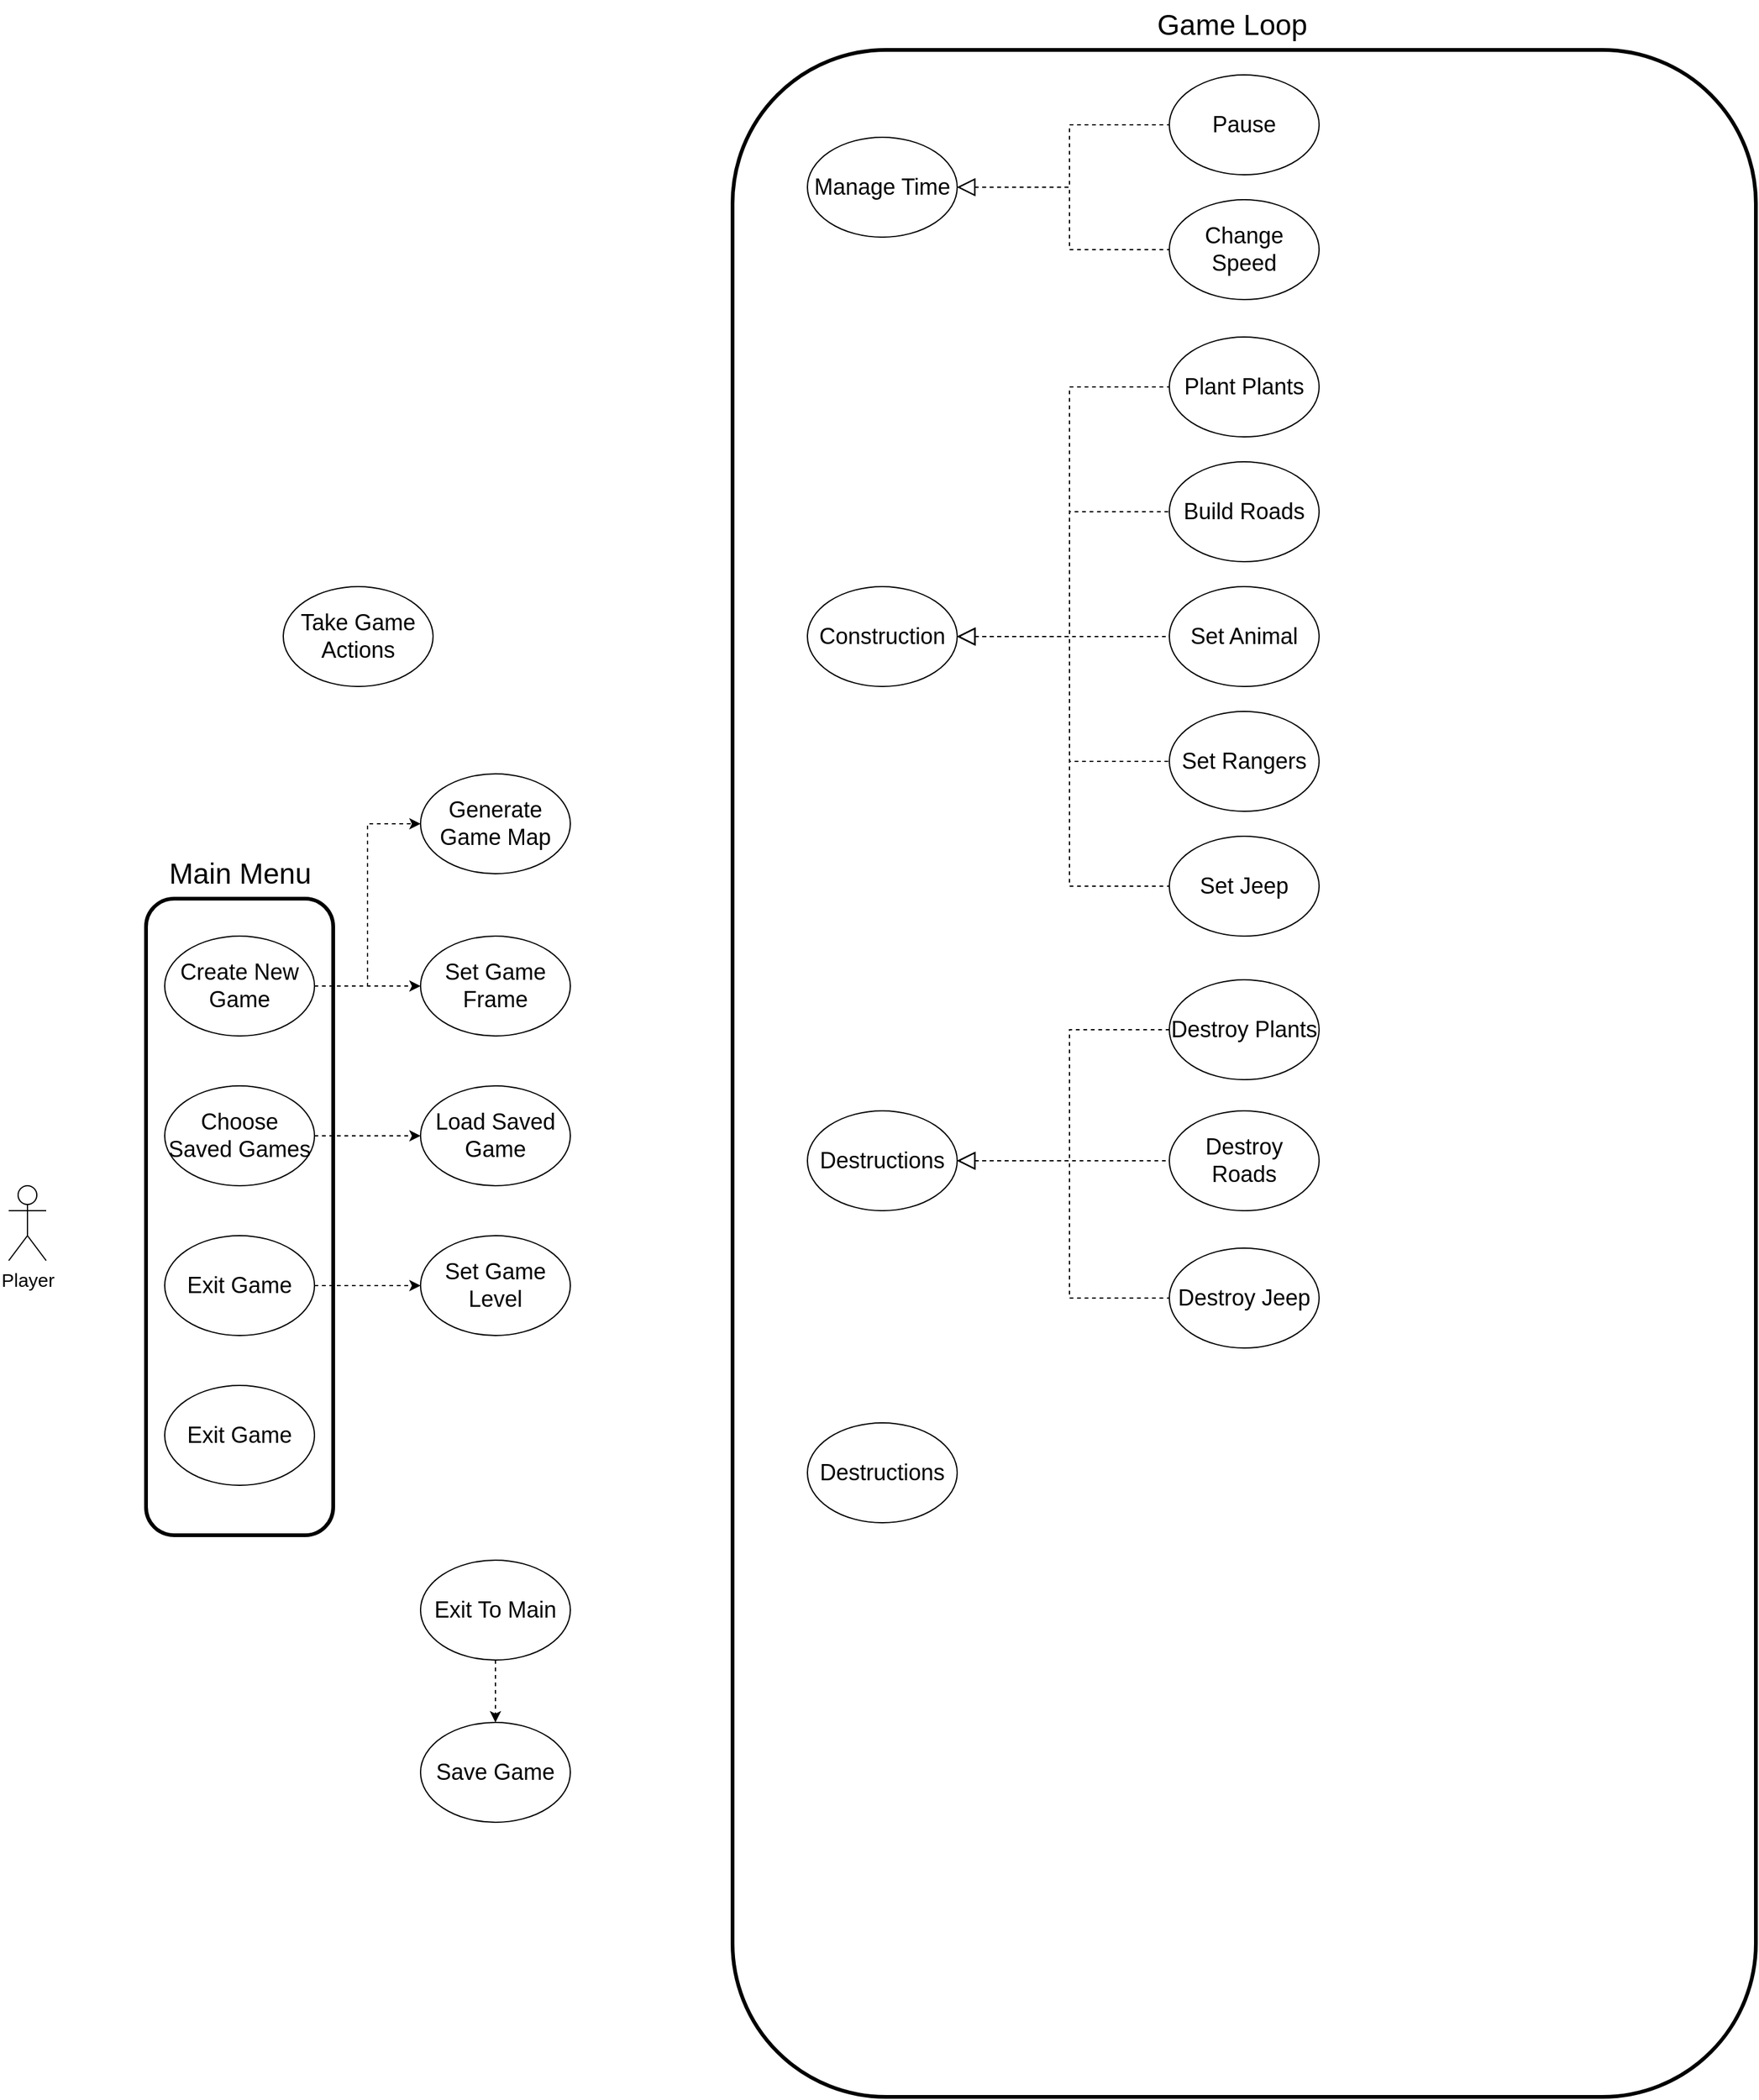 <mxfile version="25.0.3">
  <diagram name="Page-1" id="nh9C89oyDZXrQD6fVJ2X">
    <mxGraphModel dx="2716" dy="2740" grid="1" gridSize="10" guides="1" tooltips="1" connect="1" arrows="1" fold="1" page="1" pageScale="1" pageWidth="850" pageHeight="1100" math="0" shadow="0">
      <root>
        <mxCell id="0" />
        <mxCell id="1" parent="0" />
        <mxCell id="PTDOOUBUL5pwRvwMeehj-1" value="&lt;font style=&quot;font-size: 15px;&quot;&gt;Player&lt;/font&gt;" style="shape=umlActor;verticalLabelPosition=bottom;verticalAlign=top;html=1;outlineConnect=0;" parent="1" vertex="1">
          <mxGeometry x="80" y="230" width="30" height="60" as="geometry" />
        </mxCell>
        <mxCell id="PTDOOUBUL5pwRvwMeehj-7" value="" style="rounded=1;whiteSpace=wrap;html=1;strokeWidth=3;" parent="1" vertex="1">
          <mxGeometry x="190" width="150" height="510" as="geometry" />
        </mxCell>
        <mxCell id="xO45C9cYO4A0cl0hN1IL-15" style="edgeStyle=orthogonalEdgeStyle;rounded=0;orthogonalLoop=1;jettySize=auto;html=1;entryX=0;entryY=0.5;entryDx=0;entryDy=0;dashed=1;" edge="1" parent="1" source="PTDOOUBUL5pwRvwMeehj-5" target="xO45C9cYO4A0cl0hN1IL-11">
          <mxGeometry relative="1" as="geometry" />
        </mxCell>
        <mxCell id="xO45C9cYO4A0cl0hN1IL-16" style="edgeStyle=orthogonalEdgeStyle;rounded=0;orthogonalLoop=1;jettySize=auto;html=1;entryX=0;entryY=0.5;entryDx=0;entryDy=0;dashed=1;" edge="1" parent="1" source="PTDOOUBUL5pwRvwMeehj-5" target="xO45C9cYO4A0cl0hN1IL-10">
          <mxGeometry relative="1" as="geometry" />
        </mxCell>
        <mxCell id="PTDOOUBUL5pwRvwMeehj-5" value="&lt;font style=&quot;font-size: 18px;&quot;&gt;Create New Game&lt;/font&gt;" style="ellipse;whiteSpace=wrap;html=1;" parent="1" vertex="1">
          <mxGeometry x="205" y="30" width="120" height="80" as="geometry" />
        </mxCell>
        <mxCell id="xO45C9cYO4A0cl0hN1IL-17" style="edgeStyle=orthogonalEdgeStyle;rounded=0;orthogonalLoop=1;jettySize=auto;html=1;entryX=0;entryY=0.5;entryDx=0;entryDy=0;dashed=1;" edge="1" parent="1" source="PTDOOUBUL5pwRvwMeehj-8" target="xO45C9cYO4A0cl0hN1IL-12">
          <mxGeometry relative="1" as="geometry" />
        </mxCell>
        <mxCell id="PTDOOUBUL5pwRvwMeehj-8" value="&lt;font style=&quot;font-size: 18px;&quot;&gt;Choose Saved Games&lt;/font&gt;" style="ellipse;whiteSpace=wrap;html=1;" parent="1" vertex="1">
          <mxGeometry x="205" y="150" width="120" height="80" as="geometry" />
        </mxCell>
        <mxCell id="xO45C9cYO4A0cl0hN1IL-18" style="edgeStyle=orthogonalEdgeStyle;rounded=0;orthogonalLoop=1;jettySize=auto;html=1;entryX=0;entryY=0.5;entryDx=0;entryDy=0;dashed=1;" edge="1" parent="1" source="PTDOOUBUL5pwRvwMeehj-9" target="xO45C9cYO4A0cl0hN1IL-13">
          <mxGeometry relative="1" as="geometry" />
        </mxCell>
        <mxCell id="PTDOOUBUL5pwRvwMeehj-9" value="&lt;font style=&quot;font-size: 18px;&quot;&gt;Exit Game&lt;/font&gt;" style="ellipse;whiteSpace=wrap;html=1;" parent="1" vertex="1">
          <mxGeometry x="205" y="270" width="120" height="80" as="geometry" />
        </mxCell>
        <mxCell id="PTDOOUBUL5pwRvwMeehj-10" value="" style="rounded=1;whiteSpace=wrap;html=1;strokeWidth=3;" parent="1" vertex="1">
          <mxGeometry x="660" y="-680" width="820" height="1640" as="geometry" />
        </mxCell>
        <mxCell id="xO45C9cYO4A0cl0hN1IL-26" style="edgeStyle=orthogonalEdgeStyle;rounded=0;orthogonalLoop=1;jettySize=auto;html=1;dashed=1;" edge="1" parent="1" source="xO45C9cYO4A0cl0hN1IL-1" target="xO45C9cYO4A0cl0hN1IL-24">
          <mxGeometry relative="1" as="geometry" />
        </mxCell>
        <mxCell id="xO45C9cYO4A0cl0hN1IL-1" value="&lt;font style=&quot;font-size: 18px;&quot;&gt;Exit To Main&lt;/font&gt;" style="ellipse;whiteSpace=wrap;html=1;" vertex="1" parent="1">
          <mxGeometry x="410" y="530" width="120" height="80" as="geometry" />
        </mxCell>
        <mxCell id="xO45C9cYO4A0cl0hN1IL-2" value="&lt;font style=&quot;font-size: 18px;&quot;&gt;Pause&lt;/font&gt;" style="ellipse;whiteSpace=wrap;html=1;" vertex="1" parent="1">
          <mxGeometry x="1010" y="-660" width="120" height="80" as="geometry" />
        </mxCell>
        <mxCell id="xO45C9cYO4A0cl0hN1IL-3" value="&lt;font style=&quot;font-size: 18px;&quot;&gt;Build Roads&lt;/font&gt;" style="ellipse;whiteSpace=wrap;html=1;" vertex="1" parent="1">
          <mxGeometry x="1010" y="-350" width="120" height="80" as="geometry" />
        </mxCell>
        <mxCell id="xO45C9cYO4A0cl0hN1IL-27" style="edgeStyle=orthogonalEdgeStyle;rounded=0;orthogonalLoop=1;jettySize=auto;html=1;entryX=0;entryY=0.5;entryDx=0;entryDy=0;dashed=1;endArrow=none;endFill=0;startArrow=block;startFill=0;strokeWidth=1;endSize=12;startSize=12;" edge="1" parent="1" source="xO45C9cYO4A0cl0hN1IL-4" target="xO45C9cYO4A0cl0hN1IL-2">
          <mxGeometry relative="1" as="geometry" />
        </mxCell>
        <mxCell id="xO45C9cYO4A0cl0hN1IL-28" style="edgeStyle=orthogonalEdgeStyle;rounded=0;orthogonalLoop=1;jettySize=auto;html=1;entryX=0;entryY=0.5;entryDx=0;entryDy=0;dashed=1;endArrow=none;endFill=0;startArrow=block;startFill=0;startSize=12;" edge="1" parent="1" source="xO45C9cYO4A0cl0hN1IL-4" target="xO45C9cYO4A0cl0hN1IL-5">
          <mxGeometry relative="1" as="geometry" />
        </mxCell>
        <mxCell id="xO45C9cYO4A0cl0hN1IL-4" value="&lt;font style=&quot;font-size: 18px;&quot;&gt;Manage Time&lt;/font&gt;" style="ellipse;whiteSpace=wrap;html=1;" vertex="1" parent="1">
          <mxGeometry x="720" y="-610" width="120" height="80" as="geometry" />
        </mxCell>
        <mxCell id="xO45C9cYO4A0cl0hN1IL-5" value="&lt;font style=&quot;font-size: 18px;&quot;&gt;Change Speed&lt;/font&gt;" style="ellipse;whiteSpace=wrap;html=1;" vertex="1" parent="1">
          <mxGeometry x="1010" y="-560" width="120" height="80" as="geometry" />
        </mxCell>
        <mxCell id="xO45C9cYO4A0cl0hN1IL-6" value="&lt;font style=&quot;font-size: 18px;&quot;&gt;Plant Plants&lt;/font&gt;" style="ellipse;whiteSpace=wrap;html=1;" vertex="1" parent="1">
          <mxGeometry x="1010" y="-450" width="120" height="80" as="geometry" />
        </mxCell>
        <mxCell id="xO45C9cYO4A0cl0hN1IL-29" style="edgeStyle=orthogonalEdgeStyle;rounded=0;orthogonalLoop=1;jettySize=auto;html=1;entryX=0;entryY=0.5;entryDx=0;entryDy=0;dashed=1;endArrow=none;endFill=0;startArrow=block;startFill=0;startSize=12;" edge="1" parent="1" source="xO45C9cYO4A0cl0hN1IL-7" target="xO45C9cYO4A0cl0hN1IL-6">
          <mxGeometry relative="1" as="geometry" />
        </mxCell>
        <mxCell id="xO45C9cYO4A0cl0hN1IL-32" style="edgeStyle=orthogonalEdgeStyle;rounded=0;orthogonalLoop=1;jettySize=auto;html=1;entryX=0;entryY=0.5;entryDx=0;entryDy=0;dashed=1;endArrow=none;endFill=0;startArrow=block;startFill=0;startSize=12;" edge="1" parent="1" source="xO45C9cYO4A0cl0hN1IL-7" target="xO45C9cYO4A0cl0hN1IL-8">
          <mxGeometry relative="1" as="geometry" />
        </mxCell>
        <mxCell id="xO45C9cYO4A0cl0hN1IL-44" style="edgeStyle=orthogonalEdgeStyle;rounded=0;orthogonalLoop=1;jettySize=auto;html=1;entryX=0;entryY=0.5;entryDx=0;entryDy=0;dashed=1;endArrow=none;endFill=0;startArrow=block;startFill=0;startSize=12;" edge="1" parent="1" source="xO45C9cYO4A0cl0hN1IL-7" target="xO45C9cYO4A0cl0hN1IL-33">
          <mxGeometry relative="1" as="geometry" />
        </mxCell>
        <mxCell id="xO45C9cYO4A0cl0hN1IL-46" style="edgeStyle=orthogonalEdgeStyle;rounded=0;orthogonalLoop=1;jettySize=auto;html=1;entryX=0;entryY=0.5;entryDx=0;entryDy=0;dashed=1;endArrow=none;endFill=0;startArrow=block;startFill=0;startSize=12;" edge="1" parent="1" source="xO45C9cYO4A0cl0hN1IL-7" target="xO45C9cYO4A0cl0hN1IL-35">
          <mxGeometry relative="1" as="geometry" />
        </mxCell>
        <mxCell id="xO45C9cYO4A0cl0hN1IL-47" style="edgeStyle=orthogonalEdgeStyle;rounded=0;orthogonalLoop=1;jettySize=auto;html=1;entryX=0;entryY=0.5;entryDx=0;entryDy=0;dashed=1;endArrow=none;endFill=0;startArrow=block;startFill=0;startSize=12;" edge="1" parent="1" source="xO45C9cYO4A0cl0hN1IL-7" target="xO45C9cYO4A0cl0hN1IL-3">
          <mxGeometry relative="1" as="geometry" />
        </mxCell>
        <mxCell id="xO45C9cYO4A0cl0hN1IL-7" value="&lt;font style=&quot;font-size: 18px;&quot;&gt;Construction&lt;/font&gt;" style="ellipse;whiteSpace=wrap;html=1;" vertex="1" parent="1">
          <mxGeometry x="720" y="-250" width="120" height="80" as="geometry" />
        </mxCell>
        <mxCell id="xO45C9cYO4A0cl0hN1IL-8" value="&lt;font style=&quot;font-size: 18px;&quot;&gt;Set Animal&lt;/font&gt;" style="ellipse;whiteSpace=wrap;html=1;" vertex="1" parent="1">
          <mxGeometry x="1010" y="-250" width="120" height="80" as="geometry" />
        </mxCell>
        <mxCell id="xO45C9cYO4A0cl0hN1IL-9" value="&lt;font style=&quot;font-size: 18px;&quot;&gt;Exit Game&lt;/font&gt;" style="ellipse;whiteSpace=wrap;html=1;" vertex="1" parent="1">
          <mxGeometry x="205" y="390" width="120" height="80" as="geometry" />
        </mxCell>
        <mxCell id="xO45C9cYO4A0cl0hN1IL-10" value="&lt;font style=&quot;font-size: 18px;&quot;&gt;Generate Game Map&lt;/font&gt;" style="ellipse;whiteSpace=wrap;html=1;" vertex="1" parent="1">
          <mxGeometry x="410" y="-100" width="120" height="80" as="geometry" />
        </mxCell>
        <mxCell id="xO45C9cYO4A0cl0hN1IL-11" value="&lt;font style=&quot;font-size: 18px;&quot;&gt;Set Game Frame&lt;/font&gt;" style="ellipse;whiteSpace=wrap;html=1;" vertex="1" parent="1">
          <mxGeometry x="410" y="30" width="120" height="80" as="geometry" />
        </mxCell>
        <mxCell id="xO45C9cYO4A0cl0hN1IL-12" value="&lt;font style=&quot;font-size: 18px;&quot;&gt;Load Saved Game&lt;/font&gt;" style="ellipse;whiteSpace=wrap;html=1;" vertex="1" parent="1">
          <mxGeometry x="410" y="150" width="120" height="80" as="geometry" />
        </mxCell>
        <mxCell id="xO45C9cYO4A0cl0hN1IL-13" value="&lt;font style=&quot;font-size: 18px;&quot;&gt;Set Game Level&lt;/font&gt;" style="ellipse;whiteSpace=wrap;html=1;" vertex="1" parent="1">
          <mxGeometry x="410" y="270" width="120" height="80" as="geometry" />
        </mxCell>
        <mxCell id="xO45C9cYO4A0cl0hN1IL-23" value="&lt;font style=&quot;font-size: 18px;&quot;&gt;Take Game Actions&lt;/font&gt;" style="ellipse;whiteSpace=wrap;html=1;" vertex="1" parent="1">
          <mxGeometry x="300" y="-250" width="120" height="80" as="geometry" />
        </mxCell>
        <mxCell id="xO45C9cYO4A0cl0hN1IL-24" value="&lt;font style=&quot;font-size: 18px;&quot;&gt;Save Game&lt;/font&gt;" style="ellipse;whiteSpace=wrap;html=1;" vertex="1" parent="1">
          <mxGeometry x="410" y="660" width="120" height="80" as="geometry" />
        </mxCell>
        <mxCell id="xO45C9cYO4A0cl0hN1IL-33" value="&lt;font style=&quot;font-size: 18px;&quot;&gt;Set Rangers&lt;/font&gt;" style="ellipse;whiteSpace=wrap;html=1;" vertex="1" parent="1">
          <mxGeometry x="1010" y="-150" width="120" height="80" as="geometry" />
        </mxCell>
        <mxCell id="xO45C9cYO4A0cl0hN1IL-34" value="&lt;font style=&quot;font-size: 18px;&quot;&gt;Destroy Jeep&lt;/font&gt;" style="ellipse;whiteSpace=wrap;html=1;" vertex="1" parent="1">
          <mxGeometry x="1010" y="280" width="120" height="80" as="geometry" />
        </mxCell>
        <mxCell id="xO45C9cYO4A0cl0hN1IL-35" value="&lt;font style=&quot;font-size: 18px;&quot;&gt;Set Jeep&lt;/font&gt;" style="ellipse;whiteSpace=wrap;html=1;" vertex="1" parent="1">
          <mxGeometry x="1010" y="-50" width="120" height="80" as="geometry" />
        </mxCell>
        <mxCell id="xO45C9cYO4A0cl0hN1IL-37" value="&lt;font style=&quot;font-size: 18px;&quot;&gt;Destroy Roads&lt;/font&gt;" style="ellipse;whiteSpace=wrap;html=1;" vertex="1" parent="1">
          <mxGeometry x="1010" y="170" width="120" height="80" as="geometry" />
        </mxCell>
        <mxCell id="xO45C9cYO4A0cl0hN1IL-39" style="edgeStyle=orthogonalEdgeStyle;rounded=0;orthogonalLoop=1;jettySize=auto;html=1;entryX=0;entryY=0.5;entryDx=0;entryDy=0;dashed=1;endArrow=none;endFill=0;startArrow=block;startFill=0;startSize=12;" edge="1" parent="1" source="xO45C9cYO4A0cl0hN1IL-42" target="xO45C9cYO4A0cl0hN1IL-38">
          <mxGeometry relative="1" as="geometry" />
        </mxCell>
        <mxCell id="xO45C9cYO4A0cl0hN1IL-48" style="edgeStyle=orthogonalEdgeStyle;rounded=0;orthogonalLoop=1;jettySize=auto;html=1;entryX=0;entryY=0.5;entryDx=0;entryDy=0;dashed=1;endArrow=none;endFill=0;startArrow=block;startFill=0;startSize=12;" edge="1" parent="1" source="xO45C9cYO4A0cl0hN1IL-42" target="xO45C9cYO4A0cl0hN1IL-37">
          <mxGeometry relative="1" as="geometry" />
        </mxCell>
        <mxCell id="xO45C9cYO4A0cl0hN1IL-49" style="edgeStyle=orthogonalEdgeStyle;rounded=0;orthogonalLoop=1;jettySize=auto;html=1;entryX=0;entryY=0.5;entryDx=0;entryDy=0;dashed=1;endArrow=none;endFill=0;startArrow=block;startFill=0;startSize=12;" edge="1" parent="1" source="xO45C9cYO4A0cl0hN1IL-42" target="xO45C9cYO4A0cl0hN1IL-34">
          <mxGeometry relative="1" as="geometry" />
        </mxCell>
        <mxCell id="xO45C9cYO4A0cl0hN1IL-42" value="&lt;font style=&quot;font-size: 18px;&quot;&gt;Destructions&lt;/font&gt;" style="ellipse;whiteSpace=wrap;html=1;" vertex="1" parent="1">
          <mxGeometry x="720" y="170" width="120" height="80" as="geometry" />
        </mxCell>
        <mxCell id="xO45C9cYO4A0cl0hN1IL-38" value="&lt;font style=&quot;font-size: 18px;&quot;&gt;Destroy Plants&lt;/font&gt;" style="ellipse;whiteSpace=wrap;html=1;" vertex="1" parent="1">
          <mxGeometry x="1010" y="65" width="120" height="80" as="geometry" />
        </mxCell>
        <mxCell id="xO45C9cYO4A0cl0hN1IL-50" value="&lt;font style=&quot;font-size: 23px;&quot;&gt;Main Menu&lt;/font&gt;" style="text;html=1;align=center;verticalAlign=middle;resizable=0;points=[];autosize=1;strokeColor=none;fillColor=none;" vertex="1" parent="1">
          <mxGeometry x="195" y="-40" width="140" height="40" as="geometry" />
        </mxCell>
        <mxCell id="xO45C9cYO4A0cl0hN1IL-52" value="&lt;span style=&quot;font-size: 23px;&quot;&gt;Game Loop&lt;/span&gt;" style="text;html=1;align=center;verticalAlign=middle;resizable=0;points=[];autosize=1;strokeColor=none;fillColor=none;" vertex="1" parent="1">
          <mxGeometry x="990" y="-720" width="140" height="40" as="geometry" />
        </mxCell>
        <mxCell id="xO45C9cYO4A0cl0hN1IL-54" value="&lt;font style=&quot;font-size: 18px;&quot;&gt;Destructions&lt;/font&gt;" style="ellipse;whiteSpace=wrap;html=1;" vertex="1" parent="1">
          <mxGeometry x="720" y="420" width="120" height="80" as="geometry" />
        </mxCell>
      </root>
    </mxGraphModel>
  </diagram>
</mxfile>
